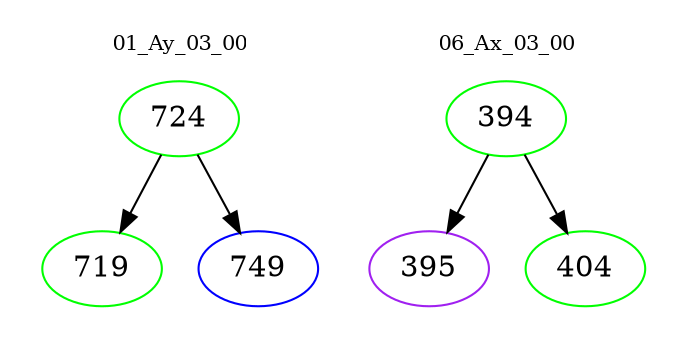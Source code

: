 digraph{
subgraph cluster_0 {
color = white
label = "01_Ay_03_00";
fontsize=10;
T0_724 [label="724", color="green"]
T0_724 -> T0_719 [color="black"]
T0_719 [label="719", color="green"]
T0_724 -> T0_749 [color="black"]
T0_749 [label="749", color="blue"]
}
subgraph cluster_1 {
color = white
label = "06_Ax_03_00";
fontsize=10;
T1_394 [label="394", color="green"]
T1_394 -> T1_395 [color="black"]
T1_395 [label="395", color="purple"]
T1_394 -> T1_404 [color="black"]
T1_404 [label="404", color="green"]
}
}
